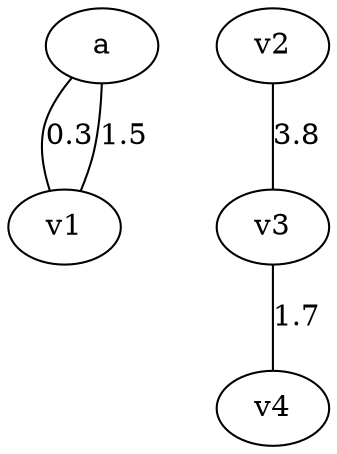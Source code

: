 graph g {
    a -- v1 [label=0.3];
    v1 -- a [label=1.5];
    v2 -- v3 [label=3.8];
    v3 -- v4 [label=1.7];
}
